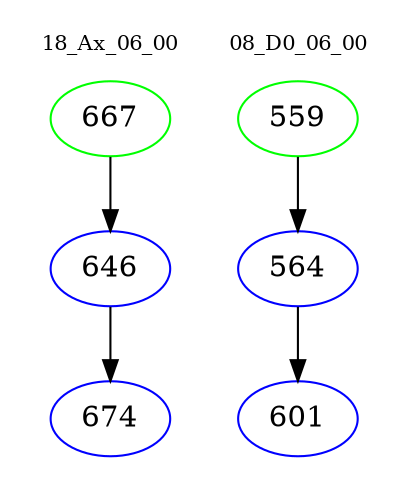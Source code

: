 digraph{
subgraph cluster_0 {
color = white
label = "18_Ax_06_00";
fontsize=10;
T0_667 [label="667", color="green"]
T0_667 -> T0_646 [color="black"]
T0_646 [label="646", color="blue"]
T0_646 -> T0_674 [color="black"]
T0_674 [label="674", color="blue"]
}
subgraph cluster_1 {
color = white
label = "08_D0_06_00";
fontsize=10;
T1_559 [label="559", color="green"]
T1_559 -> T1_564 [color="black"]
T1_564 [label="564", color="blue"]
T1_564 -> T1_601 [color="black"]
T1_601 [label="601", color="blue"]
}
}
